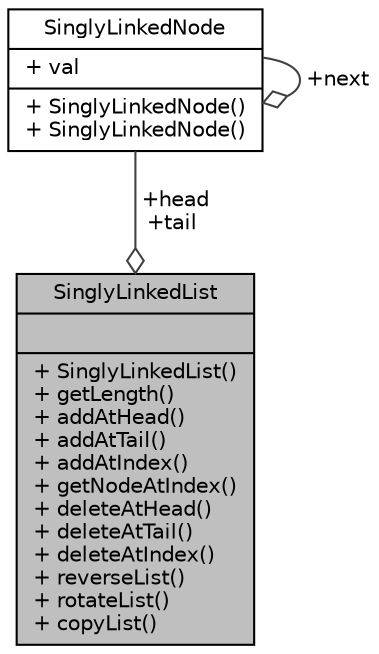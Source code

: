 digraph "SinglyLinkedList"
{
 // LATEX_PDF_SIZE
  edge [fontname="Helvetica",fontsize="10",labelfontname="Helvetica",labelfontsize="10"];
  node [fontname="Helvetica",fontsize="10",shape=record];
  Node1 [label="{SinglyLinkedList\n||+ SinglyLinkedList()\l+ getLength()\l+ addAtHead()\l+ addAtTail()\l+ addAtIndex()\l+ getNodeAtIndex()\l+ deleteAtHead()\l+ deleteAtTail()\l+ deleteAtIndex()\l+ reverseList()\l+ rotateList()\l+ copyList()\l}",height=0.2,width=0.4,color="black", fillcolor="grey75", style="filled", fontcolor="black",tooltip="This class describes a singly linked list ."];
  Node2 -> Node1 [color="grey25",fontsize="10",style="solid",label=" +head\n+tail" ,arrowhead="odiamond",fontname="Helvetica"];
  Node2 [label="{SinglyLinkedNode\n|+ val\l|+ SinglyLinkedNode()\l+ SinglyLinkedNode()\l}",height=0.2,width=0.4,color="black", fillcolor="white", style="filled",URL="$structSinglyLinkedNode.html",tooltip="Node structure."];
  Node2 -> Node2 [color="grey25",fontsize="10",style="solid",label=" +next" ,arrowhead="odiamond",fontname="Helvetica"];
}
